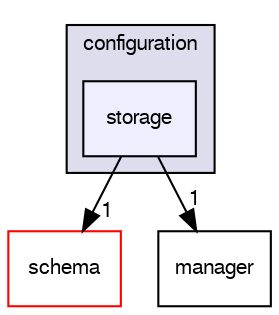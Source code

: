 digraph "/var/lib/jenkins/workspace/kaa_public/client/client-multi/client-cpp/kaa/configuration/storage" {
  bgcolor=transparent;
  compound=true
  node [ fontsize="10", fontname="FreeSans"];
  edge [ labelfontsize="10", labelfontname="FreeSans"];
  subgraph clusterdir_5d15dad68aa6667aacfe9b7f11d105ba {
    graph [ bgcolor="#ddddee", pencolor="black", label="configuration" fontname="FreeSans", fontsize="10", URL="dir_5d15dad68aa6667aacfe9b7f11d105ba.html"]
  dir_540a0be2d52bac4b19de73612386fc12 [shape=box, label="storage", style="filled", fillcolor="#eeeeff", pencolor="black", URL="dir_540a0be2d52bac4b19de73612386fc12.html"];
  }
  dir_c34526454485a974e6602112f1bf23dc [shape=box label="schema" color="red" URL="dir_c34526454485a974e6602112f1bf23dc.html"];
  dir_ad5f0f66adbafcd47a9b503ced7bb9f4 [shape=box label="manager" URL="dir_ad5f0f66adbafcd47a9b503ced7bb9f4.html"];
  dir_540a0be2d52bac4b19de73612386fc12->dir_c34526454485a974e6602112f1bf23dc [headlabel="1", labeldistance=1.5 headhref="dir_000053_000066.html"];
  dir_540a0be2d52bac4b19de73612386fc12->dir_ad5f0f66adbafcd47a9b503ced7bb9f4 [headlabel="1", labeldistance=1.5 headhref="dir_000053_000052.html"];
}
